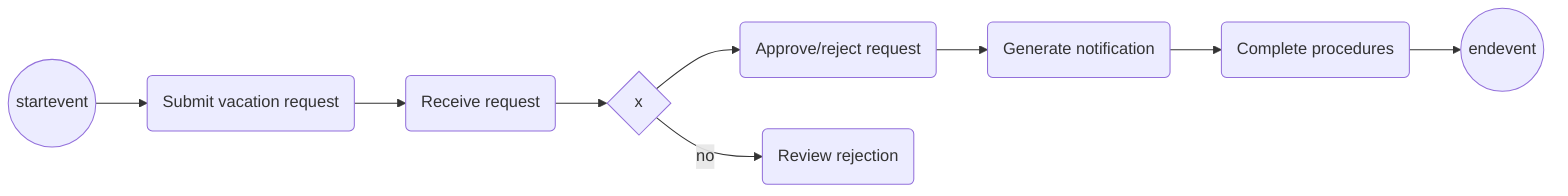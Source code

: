 graph LR
1:startevent:((startevent)) --> 2:task:(Submit vacation request)
2:task: --> 3:task:(Receive request)
3:task: --> 4:exclusivegateway:{x}
4:exclusivegateway: --> 5:task:(Approve/reject request)
4:exclusivegateway: --> |no| 6:task:(Review rejection) 
5:task: --> 7:task:(Generate notification)
7:task: --> 8:task:(Complete procedures)
8:task: --> 9:endevent:((endevent))